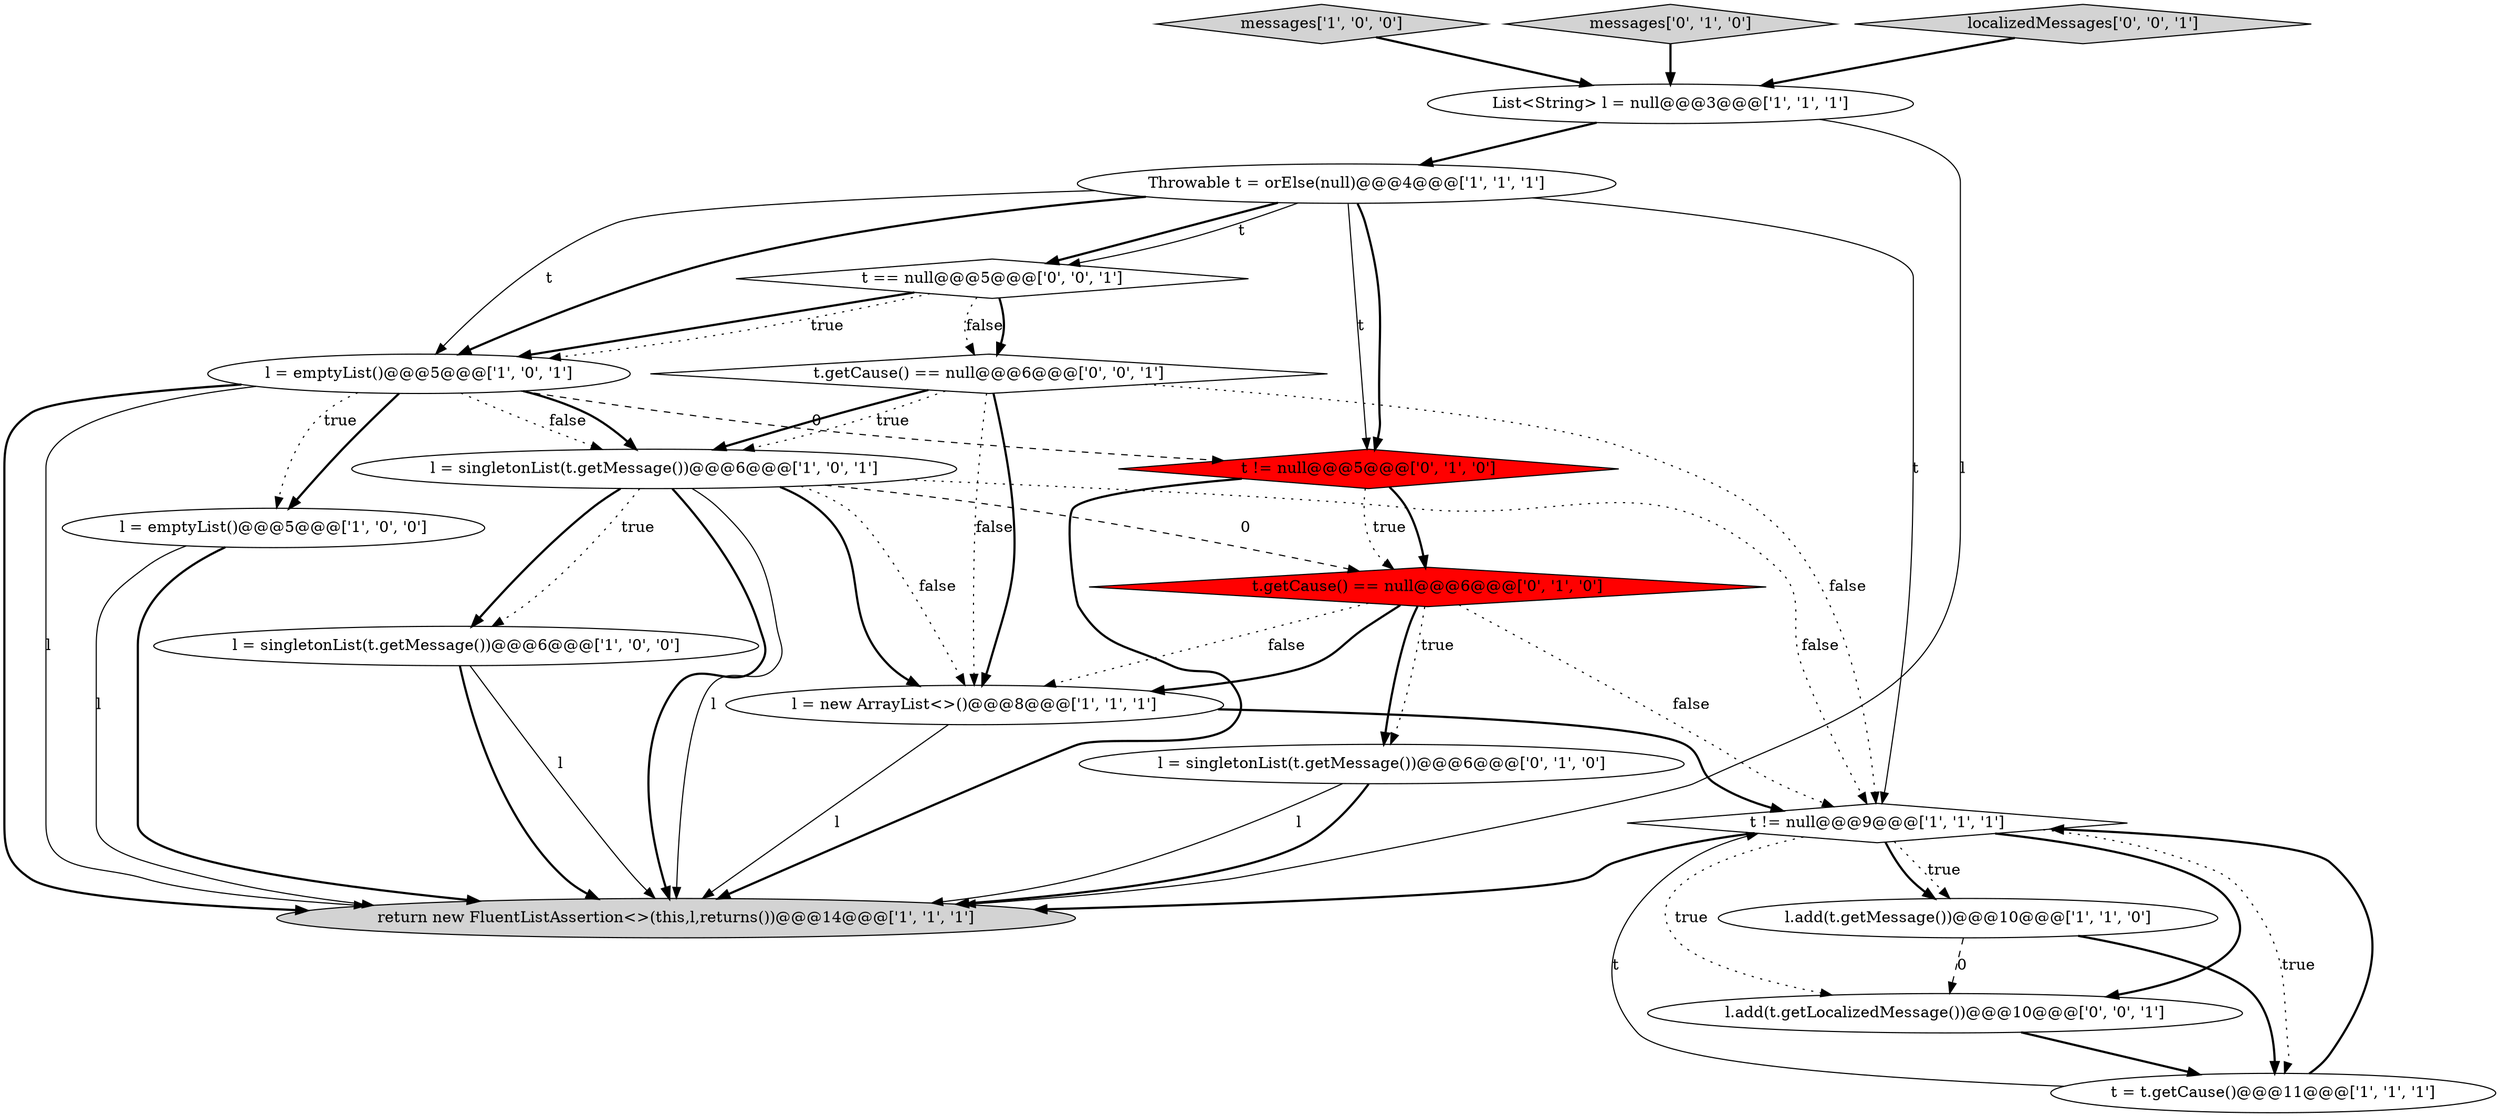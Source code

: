 digraph {
8 [style = filled, label = "l = emptyList()@@@5@@@['1', '0', '1']", fillcolor = white, shape = ellipse image = "AAA0AAABBB1BBB"];
12 [style = filled, label = "l = singletonList(t.getMessage())@@@6@@@['0', '1', '0']", fillcolor = white, shape = ellipse image = "AAA0AAABBB2BBB"];
0 [style = filled, label = "l = emptyList()@@@5@@@['1', '0', '0']", fillcolor = white, shape = ellipse image = "AAA0AAABBB1BBB"];
13 [style = filled, label = "t != null@@@5@@@['0', '1', '0']", fillcolor = red, shape = diamond image = "AAA1AAABBB2BBB"];
18 [style = filled, label = "l.add(t.getLocalizedMessage())@@@10@@@['0', '0', '1']", fillcolor = white, shape = ellipse image = "AAA0AAABBB3BBB"];
1 [style = filled, label = "t = t.getCause()@@@11@@@['1', '1', '1']", fillcolor = white, shape = ellipse image = "AAA0AAABBB1BBB"];
4 [style = filled, label = "l = new ArrayList<>()@@@8@@@['1', '1', '1']", fillcolor = white, shape = ellipse image = "AAA0AAABBB1BBB"];
5 [style = filled, label = "messages['1', '0', '0']", fillcolor = lightgray, shape = diamond image = "AAA0AAABBB1BBB"];
9 [style = filled, label = "t != null@@@9@@@['1', '1', '1']", fillcolor = white, shape = diamond image = "AAA0AAABBB1BBB"];
16 [style = filled, label = "t.getCause() == null@@@6@@@['0', '0', '1']", fillcolor = white, shape = diamond image = "AAA0AAABBB3BBB"];
17 [style = filled, label = "t == null@@@5@@@['0', '0', '1']", fillcolor = white, shape = diamond image = "AAA0AAABBB3BBB"];
7 [style = filled, label = "l = singletonList(t.getMessage())@@@6@@@['1', '0', '1']", fillcolor = white, shape = ellipse image = "AAA0AAABBB1BBB"];
15 [style = filled, label = "messages['0', '1', '0']", fillcolor = lightgray, shape = diamond image = "AAA0AAABBB2BBB"];
19 [style = filled, label = "localizedMessages['0', '0', '1']", fillcolor = lightgray, shape = diamond image = "AAA0AAABBB3BBB"];
6 [style = filled, label = "Throwable t = orElse(null)@@@4@@@['1', '1', '1']", fillcolor = white, shape = ellipse image = "AAA0AAABBB1BBB"];
14 [style = filled, label = "t.getCause() == null@@@6@@@['0', '1', '0']", fillcolor = red, shape = diamond image = "AAA1AAABBB2BBB"];
11 [style = filled, label = "List<String> l = null@@@3@@@['1', '1', '1']", fillcolor = white, shape = ellipse image = "AAA0AAABBB1BBB"];
10 [style = filled, label = "return new FluentListAssertion<>(this,l,returns())@@@14@@@['1', '1', '1']", fillcolor = lightgray, shape = ellipse image = "AAA0AAABBB1BBB"];
3 [style = filled, label = "l = singletonList(t.getMessage())@@@6@@@['1', '0', '0']", fillcolor = white, shape = ellipse image = "AAA0AAABBB1BBB"];
2 [style = filled, label = "l.add(t.getMessage())@@@10@@@['1', '1', '0']", fillcolor = white, shape = ellipse image = "AAA0AAABBB1BBB"];
6->17 [style = bold, label=""];
4->9 [style = bold, label=""];
13->10 [style = bold, label=""];
17->8 [style = bold, label=""];
8->10 [style = bold, label=""];
8->7 [style = dotted, label="false"];
14->12 [style = dotted, label="true"];
16->4 [style = dotted, label="false"];
16->9 [style = dotted, label="false"];
9->2 [style = bold, label=""];
7->10 [style = bold, label=""];
6->9 [style = solid, label="t"];
2->1 [style = bold, label=""];
7->14 [style = dashed, label="0"];
11->6 [style = bold, label=""];
16->7 [style = bold, label=""];
19->11 [style = bold, label=""];
8->10 [style = solid, label="l"];
11->10 [style = solid, label="l"];
7->4 [style = bold, label=""];
9->10 [style = bold, label=""];
4->10 [style = solid, label="l"];
7->9 [style = dotted, label="false"];
12->10 [style = solid, label="l"];
7->10 [style = solid, label="l"];
7->3 [style = bold, label=""];
1->9 [style = bold, label=""];
8->7 [style = bold, label=""];
1->9 [style = solid, label="t"];
8->13 [style = dashed, label="0"];
8->0 [style = bold, label=""];
6->8 [style = solid, label="t"];
3->10 [style = bold, label=""];
17->8 [style = dotted, label="true"];
16->7 [style = dotted, label="true"];
0->10 [style = bold, label=""];
12->10 [style = bold, label=""];
14->9 [style = dotted, label="false"];
9->18 [style = bold, label=""];
15->11 [style = bold, label=""];
6->13 [style = solid, label="t"];
18->1 [style = bold, label=""];
17->16 [style = dotted, label="false"];
7->3 [style = dotted, label="true"];
6->17 [style = solid, label="t"];
7->4 [style = dotted, label="false"];
6->13 [style = bold, label=""];
14->12 [style = bold, label=""];
9->2 [style = dotted, label="true"];
6->8 [style = bold, label=""];
9->1 [style = dotted, label="true"];
2->18 [style = dashed, label="0"];
9->18 [style = dotted, label="true"];
3->10 [style = solid, label="l"];
5->11 [style = bold, label=""];
8->0 [style = dotted, label="true"];
16->4 [style = bold, label=""];
13->14 [style = dotted, label="true"];
14->4 [style = dotted, label="false"];
0->10 [style = solid, label="l"];
13->14 [style = bold, label=""];
17->16 [style = bold, label=""];
14->4 [style = bold, label=""];
}
